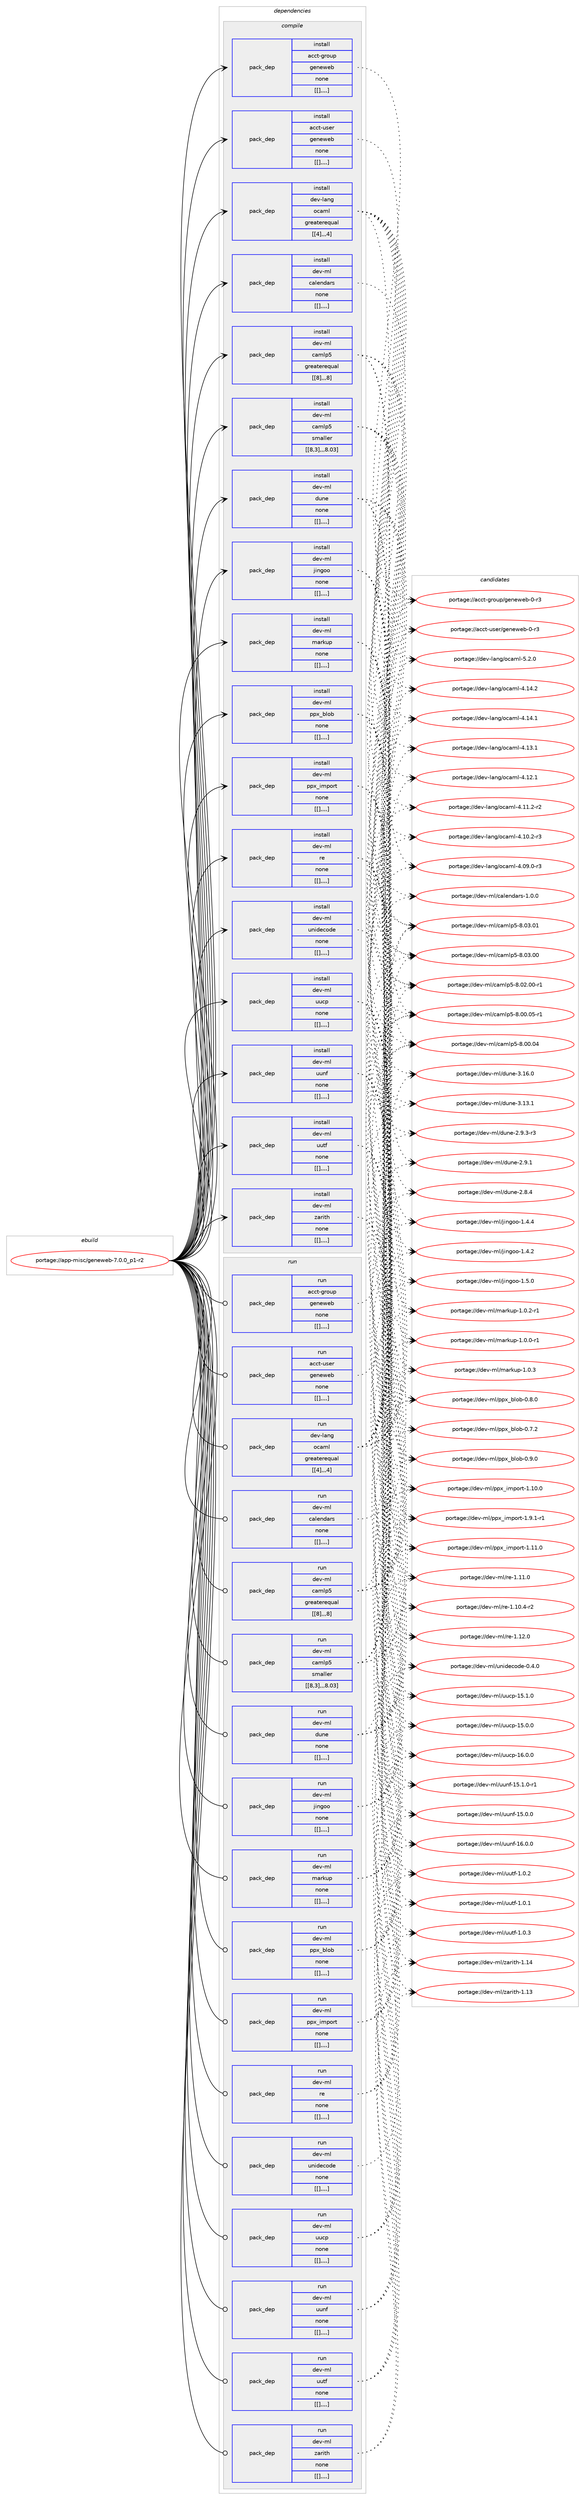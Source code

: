 digraph prolog {

# *************
# Graph options
# *************

newrank=true;
concentrate=true;
compound=true;
graph [rankdir=LR,fontname=Helvetica,fontsize=10,ranksep=1.5];#, ranksep=2.5, nodesep=0.2];
edge  [arrowhead=vee];
node  [fontname=Helvetica,fontsize=10];

# **********
# The ebuild
# **********

subgraph cluster_leftcol {
color=gray;
label=<<i>ebuild</i>>;
id [label="portage://app-misc/geneweb-7.0.0_p1-r2", color=red, width=4, href="../app-misc/geneweb-7.0.0_p1-r2.svg"];
}

# ****************
# The dependencies
# ****************

subgraph cluster_midcol {
color=gray;
label=<<i>dependencies</i>>;
subgraph cluster_compile {
fillcolor="#eeeeee";
style=filled;
label=<<i>compile</i>>;
subgraph pack30509 {
dependency44057 [label=<<TABLE BORDER="0" CELLBORDER="1" CELLSPACING="0" CELLPADDING="4" WIDTH="220"><TR><TD ROWSPAN="6" CELLPADDING="30">pack_dep</TD></TR><TR><TD WIDTH="110">install</TD></TR><TR><TD>acct-group</TD></TR><TR><TD>geneweb</TD></TR><TR><TD>none</TD></TR><TR><TD>[[],,,,]</TD></TR></TABLE>>, shape=none, color=blue];
}
id:e -> dependency44057:w [weight=20,style="solid",arrowhead="vee"];
subgraph pack30527 {
dependency44062 [label=<<TABLE BORDER="0" CELLBORDER="1" CELLSPACING="0" CELLPADDING="4" WIDTH="220"><TR><TD ROWSPAN="6" CELLPADDING="30">pack_dep</TD></TR><TR><TD WIDTH="110">install</TD></TR><TR><TD>acct-user</TD></TR><TR><TD>geneweb</TD></TR><TR><TD>none</TD></TR><TR><TD>[[],,,,]</TD></TR></TABLE>>, shape=none, color=blue];
}
id:e -> dependency44062:w [weight=20,style="solid",arrowhead="vee"];
subgraph pack30544 {
dependency44104 [label=<<TABLE BORDER="0" CELLBORDER="1" CELLSPACING="0" CELLPADDING="4" WIDTH="220"><TR><TD ROWSPAN="6" CELLPADDING="30">pack_dep</TD></TR><TR><TD WIDTH="110">install</TD></TR><TR><TD>dev-lang</TD></TR><TR><TD>ocaml</TD></TR><TR><TD>greaterequal</TD></TR><TR><TD>[[4],,,4]</TD></TR></TABLE>>, shape=none, color=blue];
}
id:e -> dependency44104:w [weight=20,style="solid",arrowhead="vee"];
subgraph pack30561 {
dependency44109 [label=<<TABLE BORDER="0" CELLBORDER="1" CELLSPACING="0" CELLPADDING="4" WIDTH="220"><TR><TD ROWSPAN="6" CELLPADDING="30">pack_dep</TD></TR><TR><TD WIDTH="110">install</TD></TR><TR><TD>dev-ml</TD></TR><TR><TD>calendars</TD></TR><TR><TD>none</TD></TR><TR><TD>[[],,,,]</TD></TR></TABLE>>, shape=none, color=blue];
}
id:e -> dependency44109:w [weight=20,style="solid",arrowhead="vee"];
subgraph pack30565 {
dependency44133 [label=<<TABLE BORDER="0" CELLBORDER="1" CELLSPACING="0" CELLPADDING="4" WIDTH="220"><TR><TD ROWSPAN="6" CELLPADDING="30">pack_dep</TD></TR><TR><TD WIDTH="110">install</TD></TR><TR><TD>dev-ml</TD></TR><TR><TD>camlp5</TD></TR><TR><TD>greaterequal</TD></TR><TR><TD>[[8],,,8]</TD></TR></TABLE>>, shape=none, color=blue];
}
id:e -> dependency44133:w [weight=20,style="solid",arrowhead="vee"];
subgraph pack30589 {
dependency44183 [label=<<TABLE BORDER="0" CELLBORDER="1" CELLSPACING="0" CELLPADDING="4" WIDTH="220"><TR><TD ROWSPAN="6" CELLPADDING="30">pack_dep</TD></TR><TR><TD WIDTH="110">install</TD></TR><TR><TD>dev-ml</TD></TR><TR><TD>camlp5</TD></TR><TR><TD>smaller</TD></TR><TR><TD>[[8,3],,,8.03]</TD></TR></TABLE>>, shape=none, color=blue];
}
id:e -> dependency44183:w [weight=20,style="solid",arrowhead="vee"];
subgraph pack30619 {
dependency44195 [label=<<TABLE BORDER="0" CELLBORDER="1" CELLSPACING="0" CELLPADDING="4" WIDTH="220"><TR><TD ROWSPAN="6" CELLPADDING="30">pack_dep</TD></TR><TR><TD WIDTH="110">install</TD></TR><TR><TD>dev-ml</TD></TR><TR><TD>dune</TD></TR><TR><TD>none</TD></TR><TR><TD>[[],,,,]</TD></TR></TABLE>>, shape=none, color=blue];
}
id:e -> dependency44195:w [weight=20,style="solid",arrowhead="vee"];
subgraph pack30631 {
dependency44238 [label=<<TABLE BORDER="0" CELLBORDER="1" CELLSPACING="0" CELLPADDING="4" WIDTH="220"><TR><TD ROWSPAN="6" CELLPADDING="30">pack_dep</TD></TR><TR><TD WIDTH="110">install</TD></TR><TR><TD>dev-ml</TD></TR><TR><TD>jingoo</TD></TR><TR><TD>none</TD></TR><TR><TD>[[],,,,]</TD></TR></TABLE>>, shape=none, color=blue];
}
id:e -> dependency44238:w [weight=20,style="solid",arrowhead="vee"];
subgraph pack30656 {
dependency44273 [label=<<TABLE BORDER="0" CELLBORDER="1" CELLSPACING="0" CELLPADDING="4" WIDTH="220"><TR><TD ROWSPAN="6" CELLPADDING="30">pack_dep</TD></TR><TR><TD WIDTH="110">install</TD></TR><TR><TD>dev-ml</TD></TR><TR><TD>markup</TD></TR><TR><TD>none</TD></TR><TR><TD>[[],,,,]</TD></TR></TABLE>>, shape=none, color=blue];
}
id:e -> dependency44273:w [weight=20,style="solid",arrowhead="vee"];
subgraph pack30681 {
dependency44282 [label=<<TABLE BORDER="0" CELLBORDER="1" CELLSPACING="0" CELLPADDING="4" WIDTH="220"><TR><TD ROWSPAN="6" CELLPADDING="30">pack_dep</TD></TR><TR><TD WIDTH="110">install</TD></TR><TR><TD>dev-ml</TD></TR><TR><TD>ppx_blob</TD></TR><TR><TD>none</TD></TR><TR><TD>[[],,,,]</TD></TR></TABLE>>, shape=none, color=blue];
}
id:e -> dependency44282:w [weight=20,style="solid",arrowhead="vee"];
subgraph pack30688 {
dependency44285 [label=<<TABLE BORDER="0" CELLBORDER="1" CELLSPACING="0" CELLPADDING="4" WIDTH="220"><TR><TD ROWSPAN="6" CELLPADDING="30">pack_dep</TD></TR><TR><TD WIDTH="110">install</TD></TR><TR><TD>dev-ml</TD></TR><TR><TD>ppx_import</TD></TR><TR><TD>none</TD></TR><TR><TD>[[],,,,]</TD></TR></TABLE>>, shape=none, color=blue];
}
id:e -> dependency44285:w [weight=20,style="solid",arrowhead="vee"];
subgraph pack30691 {
dependency44287 [label=<<TABLE BORDER="0" CELLBORDER="1" CELLSPACING="0" CELLPADDING="4" WIDTH="220"><TR><TD ROWSPAN="6" CELLPADDING="30">pack_dep</TD></TR><TR><TD WIDTH="110">install</TD></TR><TR><TD>dev-ml</TD></TR><TR><TD>re</TD></TR><TR><TD>none</TD></TR><TR><TD>[[],,,,]</TD></TR></TABLE>>, shape=none, color=blue];
}
id:e -> dependency44287:w [weight=20,style="solid",arrowhead="vee"];
subgraph pack30759 {
dependency44408 [label=<<TABLE BORDER="0" CELLBORDER="1" CELLSPACING="0" CELLPADDING="4" WIDTH="220"><TR><TD ROWSPAN="6" CELLPADDING="30">pack_dep</TD></TR><TR><TD WIDTH="110">install</TD></TR><TR><TD>dev-ml</TD></TR><TR><TD>unidecode</TD></TR><TR><TD>none</TD></TR><TR><TD>[[],,,,]</TD></TR></TABLE>>, shape=none, color=blue];
}
id:e -> dependency44408:w [weight=20,style="solid",arrowhead="vee"];
subgraph pack30773 {
dependency44422 [label=<<TABLE BORDER="0" CELLBORDER="1" CELLSPACING="0" CELLPADDING="4" WIDTH="220"><TR><TD ROWSPAN="6" CELLPADDING="30">pack_dep</TD></TR><TR><TD WIDTH="110">install</TD></TR><TR><TD>dev-ml</TD></TR><TR><TD>uucp</TD></TR><TR><TD>none</TD></TR><TR><TD>[[],,,,]</TD></TR></TABLE>>, shape=none, color=blue];
}
id:e -> dependency44422:w [weight=20,style="solid",arrowhead="vee"];
subgraph pack30776 {
dependency44425 [label=<<TABLE BORDER="0" CELLBORDER="1" CELLSPACING="0" CELLPADDING="4" WIDTH="220"><TR><TD ROWSPAN="6" CELLPADDING="30">pack_dep</TD></TR><TR><TD WIDTH="110">install</TD></TR><TR><TD>dev-ml</TD></TR><TR><TD>uunf</TD></TR><TR><TD>none</TD></TR><TR><TD>[[],,,,]</TD></TR></TABLE>>, shape=none, color=blue];
}
id:e -> dependency44425:w [weight=20,style="solid",arrowhead="vee"];
subgraph pack30778 {
dependency44443 [label=<<TABLE BORDER="0" CELLBORDER="1" CELLSPACING="0" CELLPADDING="4" WIDTH="220"><TR><TD ROWSPAN="6" CELLPADDING="30">pack_dep</TD></TR><TR><TD WIDTH="110">install</TD></TR><TR><TD>dev-ml</TD></TR><TR><TD>uutf</TD></TR><TR><TD>none</TD></TR><TR><TD>[[],,,,]</TD></TR></TABLE>>, shape=none, color=blue];
}
id:e -> dependency44443:w [weight=20,style="solid",arrowhead="vee"];
subgraph pack30802 {
dependency44460 [label=<<TABLE BORDER="0" CELLBORDER="1" CELLSPACING="0" CELLPADDING="4" WIDTH="220"><TR><TD ROWSPAN="6" CELLPADDING="30">pack_dep</TD></TR><TR><TD WIDTH="110">install</TD></TR><TR><TD>dev-ml</TD></TR><TR><TD>zarith</TD></TR><TR><TD>none</TD></TR><TR><TD>[[],,,,]</TD></TR></TABLE>>, shape=none, color=blue];
}
id:e -> dependency44460:w [weight=20,style="solid",arrowhead="vee"];
}
subgraph cluster_compileandrun {
fillcolor="#eeeeee";
style=filled;
label=<<i>compile and run</i>>;
}
subgraph cluster_run {
fillcolor="#eeeeee";
style=filled;
label=<<i>run</i>>;
subgraph pack30821 {
dependency44484 [label=<<TABLE BORDER="0" CELLBORDER="1" CELLSPACING="0" CELLPADDING="4" WIDTH="220"><TR><TD ROWSPAN="6" CELLPADDING="30">pack_dep</TD></TR><TR><TD WIDTH="110">run</TD></TR><TR><TD>acct-group</TD></TR><TR><TD>geneweb</TD></TR><TR><TD>none</TD></TR><TR><TD>[[],,,,]</TD></TR></TABLE>>, shape=none, color=blue];
}
id:e -> dependency44484:w [weight=20,style="solid",arrowhead="odot"];
subgraph pack30823 {
dependency44503 [label=<<TABLE BORDER="0" CELLBORDER="1" CELLSPACING="0" CELLPADDING="4" WIDTH="220"><TR><TD ROWSPAN="6" CELLPADDING="30">pack_dep</TD></TR><TR><TD WIDTH="110">run</TD></TR><TR><TD>acct-user</TD></TR><TR><TD>geneweb</TD></TR><TR><TD>none</TD></TR><TR><TD>[[],,,,]</TD></TR></TABLE>>, shape=none, color=blue];
}
id:e -> dependency44503:w [weight=20,style="solid",arrowhead="odot"];
subgraph pack30891 {
dependency44588 [label=<<TABLE BORDER="0" CELLBORDER="1" CELLSPACING="0" CELLPADDING="4" WIDTH="220"><TR><TD ROWSPAN="6" CELLPADDING="30">pack_dep</TD></TR><TR><TD WIDTH="110">run</TD></TR><TR><TD>dev-lang</TD></TR><TR><TD>ocaml</TD></TR><TR><TD>greaterequal</TD></TR><TR><TD>[[4],,,4]</TD></TR></TABLE>>, shape=none, color=blue];
}
id:e -> dependency44588:w [weight=20,style="solid",arrowhead="odot"];
subgraph pack30895 {
dependency44611 [label=<<TABLE BORDER="0" CELLBORDER="1" CELLSPACING="0" CELLPADDING="4" WIDTH="220"><TR><TD ROWSPAN="6" CELLPADDING="30">pack_dep</TD></TR><TR><TD WIDTH="110">run</TD></TR><TR><TD>dev-ml</TD></TR><TR><TD>calendars</TD></TR><TR><TD>none</TD></TR><TR><TD>[[],,,,]</TD></TR></TABLE>>, shape=none, color=blue];
}
id:e -> dependency44611:w [weight=20,style="solid",arrowhead="odot"];
subgraph pack30928 {
dependency44658 [label=<<TABLE BORDER="0" CELLBORDER="1" CELLSPACING="0" CELLPADDING="4" WIDTH="220"><TR><TD ROWSPAN="6" CELLPADDING="30">pack_dep</TD></TR><TR><TD WIDTH="110">run</TD></TR><TR><TD>dev-ml</TD></TR><TR><TD>camlp5</TD></TR><TR><TD>greaterequal</TD></TR><TR><TD>[[8],,,8]</TD></TR></TABLE>>, shape=none, color=blue];
}
id:e -> dependency44658:w [weight=20,style="solid",arrowhead="odot"];
subgraph pack30952 {
dependency44680 [label=<<TABLE BORDER="0" CELLBORDER="1" CELLSPACING="0" CELLPADDING="4" WIDTH="220"><TR><TD ROWSPAN="6" CELLPADDING="30">pack_dep</TD></TR><TR><TD WIDTH="110">run</TD></TR><TR><TD>dev-ml</TD></TR><TR><TD>camlp5</TD></TR><TR><TD>smaller</TD></TR><TR><TD>[[8,3],,,8.03]</TD></TR></TABLE>>, shape=none, color=blue];
}
id:e -> dependency44680:w [weight=20,style="solid",arrowhead="odot"];
subgraph pack30985 {
dependency44724 [label=<<TABLE BORDER="0" CELLBORDER="1" CELLSPACING="0" CELLPADDING="4" WIDTH="220"><TR><TD ROWSPAN="6" CELLPADDING="30">pack_dep</TD></TR><TR><TD WIDTH="110">run</TD></TR><TR><TD>dev-ml</TD></TR><TR><TD>dune</TD></TR><TR><TD>none</TD></TR><TR><TD>[[],,,,]</TD></TR></TABLE>>, shape=none, color=blue];
}
id:e -> dependency44724:w [weight=20,style="solid",arrowhead="odot"];
subgraph pack30990 {
dependency44747 [label=<<TABLE BORDER="0" CELLBORDER="1" CELLSPACING="0" CELLPADDING="4" WIDTH="220"><TR><TD ROWSPAN="6" CELLPADDING="30">pack_dep</TD></TR><TR><TD WIDTH="110">run</TD></TR><TR><TD>dev-ml</TD></TR><TR><TD>jingoo</TD></TR><TR><TD>none</TD></TR><TR><TD>[[],,,,]</TD></TR></TABLE>>, shape=none, color=blue];
}
id:e -> dependency44747:w [weight=20,style="solid",arrowhead="odot"];
subgraph pack31011 {
dependency44783 [label=<<TABLE BORDER="0" CELLBORDER="1" CELLSPACING="0" CELLPADDING="4" WIDTH="220"><TR><TD ROWSPAN="6" CELLPADDING="30">pack_dep</TD></TR><TR><TD WIDTH="110">run</TD></TR><TR><TD>dev-ml</TD></TR><TR><TD>markup</TD></TR><TR><TD>none</TD></TR><TR><TD>[[],,,,]</TD></TR></TABLE>>, shape=none, color=blue];
}
id:e -> dependency44783:w [weight=20,style="solid",arrowhead="odot"];
subgraph pack31021 {
dependency44879 [label=<<TABLE BORDER="0" CELLBORDER="1" CELLSPACING="0" CELLPADDING="4" WIDTH="220"><TR><TD ROWSPAN="6" CELLPADDING="30">pack_dep</TD></TR><TR><TD WIDTH="110">run</TD></TR><TR><TD>dev-ml</TD></TR><TR><TD>ppx_blob</TD></TR><TR><TD>none</TD></TR><TR><TD>[[],,,,]</TD></TR></TABLE>>, shape=none, color=blue];
}
id:e -> dependency44879:w [weight=20,style="solid",arrowhead="odot"];
subgraph pack31121 {
dependency44949 [label=<<TABLE BORDER="0" CELLBORDER="1" CELLSPACING="0" CELLPADDING="4" WIDTH="220"><TR><TD ROWSPAN="6" CELLPADDING="30">pack_dep</TD></TR><TR><TD WIDTH="110">run</TD></TR><TR><TD>dev-ml</TD></TR><TR><TD>ppx_import</TD></TR><TR><TD>none</TD></TR><TR><TD>[[],,,,]</TD></TR></TABLE>>, shape=none, color=blue];
}
id:e -> dependency44949:w [weight=20,style="solid",arrowhead="odot"];
subgraph pack31132 {
dependency44954 [label=<<TABLE BORDER="0" CELLBORDER="1" CELLSPACING="0" CELLPADDING="4" WIDTH="220"><TR><TD ROWSPAN="6" CELLPADDING="30">pack_dep</TD></TR><TR><TD WIDTH="110">run</TD></TR><TR><TD>dev-ml</TD></TR><TR><TD>re</TD></TR><TR><TD>none</TD></TR><TR><TD>[[],,,,]</TD></TR></TABLE>>, shape=none, color=blue];
}
id:e -> dependency44954:w [weight=20,style="solid",arrowhead="odot"];
subgraph pack31135 {
dependency45028 [label=<<TABLE BORDER="0" CELLBORDER="1" CELLSPACING="0" CELLPADDING="4" WIDTH="220"><TR><TD ROWSPAN="6" CELLPADDING="30">pack_dep</TD></TR><TR><TD WIDTH="110">run</TD></TR><TR><TD>dev-ml</TD></TR><TR><TD>unidecode</TD></TR><TR><TD>none</TD></TR><TR><TD>[[],,,,]</TD></TR></TABLE>>, shape=none, color=blue];
}
id:e -> dependency45028:w [weight=20,style="solid",arrowhead="odot"];
subgraph pack31191 {
dependency45031 [label=<<TABLE BORDER="0" CELLBORDER="1" CELLSPACING="0" CELLPADDING="4" WIDTH="220"><TR><TD ROWSPAN="6" CELLPADDING="30">pack_dep</TD></TR><TR><TD WIDTH="110">run</TD></TR><TR><TD>dev-ml</TD></TR><TR><TD>uucp</TD></TR><TR><TD>none</TD></TR><TR><TD>[[],,,,]</TD></TR></TABLE>>, shape=none, color=blue];
}
id:e -> dependency45031:w [weight=20,style="solid",arrowhead="odot"];
subgraph pack31206 {
dependency45089 [label=<<TABLE BORDER="0" CELLBORDER="1" CELLSPACING="0" CELLPADDING="4" WIDTH="220"><TR><TD ROWSPAN="6" CELLPADDING="30">pack_dep</TD></TR><TR><TD WIDTH="110">run</TD></TR><TR><TD>dev-ml</TD></TR><TR><TD>uunf</TD></TR><TR><TD>none</TD></TR><TR><TD>[[],,,,]</TD></TR></TABLE>>, shape=none, color=blue];
}
id:e -> dependency45089:w [weight=20,style="solid",arrowhead="odot"];
subgraph pack31235 {
dependency45110 [label=<<TABLE BORDER="0" CELLBORDER="1" CELLSPACING="0" CELLPADDING="4" WIDTH="220"><TR><TD ROWSPAN="6" CELLPADDING="30">pack_dep</TD></TR><TR><TD WIDTH="110">run</TD></TR><TR><TD>dev-ml</TD></TR><TR><TD>uutf</TD></TR><TR><TD>none</TD></TR><TR><TD>[[],,,,]</TD></TR></TABLE>>, shape=none, color=blue];
}
id:e -> dependency45110:w [weight=20,style="solid",arrowhead="odot"];
subgraph pack31326 {
dependency45252 [label=<<TABLE BORDER="0" CELLBORDER="1" CELLSPACING="0" CELLPADDING="4" WIDTH="220"><TR><TD ROWSPAN="6" CELLPADDING="30">pack_dep</TD></TR><TR><TD WIDTH="110">run</TD></TR><TR><TD>dev-ml</TD></TR><TR><TD>zarith</TD></TR><TR><TD>none</TD></TR><TR><TD>[[],,,,]</TD></TR></TABLE>>, shape=none, color=blue];
}
id:e -> dependency45252:w [weight=20,style="solid",arrowhead="odot"];
}
}

# **************
# The candidates
# **************

subgraph cluster_choices {
rank=same;
color=gray;
label=<<i>candidates</i>>;

subgraph choice29799 {
color=black;
nodesep=1;
choice97999911645103114111117112471031011101011191019845484511451 [label="portage://acct-group/geneweb-0-r3", color=red, width=4,href="../acct-group/geneweb-0-r3.svg"];
dependency44057:e -> choice97999911645103114111117112471031011101011191019845484511451:w [style=dotted,weight="100"];
}
subgraph choice29802 {
color=black;
nodesep=1;
choice97999911645117115101114471031011101011191019845484511451 [label="portage://acct-user/geneweb-0-r3", color=red, width=4,href="../acct-user/geneweb-0-r3.svg"];
dependency44062:e -> choice97999911645117115101114471031011101011191019845484511451:w [style=dotted,weight="100"];
}
subgraph choice29818 {
color=black;
nodesep=1;
choice1001011184510897110103471119997109108455346504648 [label="portage://dev-lang/ocaml-5.2.0", color=red, width=4,href="../dev-lang/ocaml-5.2.0.svg"];
choice100101118451089711010347111999710910845524649524650 [label="portage://dev-lang/ocaml-4.14.2", color=red, width=4,href="../dev-lang/ocaml-4.14.2.svg"];
choice100101118451089711010347111999710910845524649524649 [label="portage://dev-lang/ocaml-4.14.1", color=red, width=4,href="../dev-lang/ocaml-4.14.1.svg"];
choice100101118451089711010347111999710910845524649514649 [label="portage://dev-lang/ocaml-4.13.1", color=red, width=4,href="../dev-lang/ocaml-4.13.1.svg"];
choice100101118451089711010347111999710910845524649504649 [label="portage://dev-lang/ocaml-4.12.1", color=red, width=4,href="../dev-lang/ocaml-4.12.1.svg"];
choice1001011184510897110103471119997109108455246494946504511450 [label="portage://dev-lang/ocaml-4.11.2-r2", color=red, width=4,href="../dev-lang/ocaml-4.11.2-r2.svg"];
choice1001011184510897110103471119997109108455246494846504511451 [label="portage://dev-lang/ocaml-4.10.2-r3", color=red, width=4,href="../dev-lang/ocaml-4.10.2-r3.svg"];
choice1001011184510897110103471119997109108455246485746484511451 [label="portage://dev-lang/ocaml-4.09.0-r3", color=red, width=4,href="../dev-lang/ocaml-4.09.0-r3.svg"];
dependency44104:e -> choice1001011184510897110103471119997109108455346504648:w [style=dotted,weight="100"];
dependency44104:e -> choice100101118451089711010347111999710910845524649524650:w [style=dotted,weight="100"];
dependency44104:e -> choice100101118451089711010347111999710910845524649524649:w [style=dotted,weight="100"];
dependency44104:e -> choice100101118451089711010347111999710910845524649514649:w [style=dotted,weight="100"];
dependency44104:e -> choice100101118451089711010347111999710910845524649504649:w [style=dotted,weight="100"];
dependency44104:e -> choice1001011184510897110103471119997109108455246494946504511450:w [style=dotted,weight="100"];
dependency44104:e -> choice1001011184510897110103471119997109108455246494846504511451:w [style=dotted,weight="100"];
dependency44104:e -> choice1001011184510897110103471119997109108455246485746484511451:w [style=dotted,weight="100"];
}
subgraph choice29838 {
color=black;
nodesep=1;
choice1001011184510910847999710810111010097114115454946484648 [label="portage://dev-ml/calendars-1.0.0", color=red, width=4,href="../dev-ml/calendars-1.0.0.svg"];
dependency44109:e -> choice1001011184510910847999710810111010097114115454946484648:w [style=dotted,weight="100"];
}
subgraph choice29853 {
color=black;
nodesep=1;
choice10010111845109108479997109108112534556464851464849 [label="portage://dev-ml/camlp5-8.03.01", color=red, width=4,href="../dev-ml/camlp5-8.03.01.svg"];
choice10010111845109108479997109108112534556464851464848 [label="portage://dev-ml/camlp5-8.03.00", color=red, width=4,href="../dev-ml/camlp5-8.03.00.svg"];
choice100101118451091084799971091081125345564648504648484511449 [label="portage://dev-ml/camlp5-8.02.00-r1", color=red, width=4,href="../dev-ml/camlp5-8.02.00-r1.svg"];
choice100101118451091084799971091081125345564648484648534511449 [label="portage://dev-ml/camlp5-8.00.05-r1", color=red, width=4,href="../dev-ml/camlp5-8.00.05-r1.svg"];
choice10010111845109108479997109108112534556464848464852 [label="portage://dev-ml/camlp5-8.00.04", color=red, width=4,href="../dev-ml/camlp5-8.00.04.svg"];
dependency44133:e -> choice10010111845109108479997109108112534556464851464849:w [style=dotted,weight="100"];
dependency44133:e -> choice10010111845109108479997109108112534556464851464848:w [style=dotted,weight="100"];
dependency44133:e -> choice100101118451091084799971091081125345564648504648484511449:w [style=dotted,weight="100"];
dependency44133:e -> choice100101118451091084799971091081125345564648484648534511449:w [style=dotted,weight="100"];
dependency44133:e -> choice10010111845109108479997109108112534556464848464852:w [style=dotted,weight="100"];
}
subgraph choice29865 {
color=black;
nodesep=1;
choice10010111845109108479997109108112534556464851464849 [label="portage://dev-ml/camlp5-8.03.01", color=red, width=4,href="../dev-ml/camlp5-8.03.01.svg"];
choice10010111845109108479997109108112534556464851464848 [label="portage://dev-ml/camlp5-8.03.00", color=red, width=4,href="../dev-ml/camlp5-8.03.00.svg"];
choice100101118451091084799971091081125345564648504648484511449 [label="portage://dev-ml/camlp5-8.02.00-r1", color=red, width=4,href="../dev-ml/camlp5-8.02.00-r1.svg"];
choice100101118451091084799971091081125345564648484648534511449 [label="portage://dev-ml/camlp5-8.00.05-r1", color=red, width=4,href="../dev-ml/camlp5-8.00.05-r1.svg"];
choice10010111845109108479997109108112534556464848464852 [label="portage://dev-ml/camlp5-8.00.04", color=red, width=4,href="../dev-ml/camlp5-8.00.04.svg"];
dependency44183:e -> choice10010111845109108479997109108112534556464851464849:w [style=dotted,weight="100"];
dependency44183:e -> choice10010111845109108479997109108112534556464851464848:w [style=dotted,weight="100"];
dependency44183:e -> choice100101118451091084799971091081125345564648504648484511449:w [style=dotted,weight="100"];
dependency44183:e -> choice100101118451091084799971091081125345564648484648534511449:w [style=dotted,weight="100"];
dependency44183:e -> choice10010111845109108479997109108112534556464848464852:w [style=dotted,weight="100"];
}
subgraph choice29869 {
color=black;
nodesep=1;
choice100101118451091084710011711010145514649544648 [label="portage://dev-ml/dune-3.16.0", color=red, width=4,href="../dev-ml/dune-3.16.0.svg"];
choice100101118451091084710011711010145514649514649 [label="portage://dev-ml/dune-3.13.1", color=red, width=4,href="../dev-ml/dune-3.13.1.svg"];
choice10010111845109108471001171101014550465746514511451 [label="portage://dev-ml/dune-2.9.3-r3", color=red, width=4,href="../dev-ml/dune-2.9.3-r3.svg"];
choice1001011184510910847100117110101455046574649 [label="portage://dev-ml/dune-2.9.1", color=red, width=4,href="../dev-ml/dune-2.9.1.svg"];
choice1001011184510910847100117110101455046564652 [label="portage://dev-ml/dune-2.8.4", color=red, width=4,href="../dev-ml/dune-2.8.4.svg"];
dependency44195:e -> choice100101118451091084710011711010145514649544648:w [style=dotted,weight="100"];
dependency44195:e -> choice100101118451091084710011711010145514649514649:w [style=dotted,weight="100"];
dependency44195:e -> choice10010111845109108471001171101014550465746514511451:w [style=dotted,weight="100"];
dependency44195:e -> choice1001011184510910847100117110101455046574649:w [style=dotted,weight="100"];
dependency44195:e -> choice1001011184510910847100117110101455046564652:w [style=dotted,weight="100"];
}
subgraph choice29911 {
color=black;
nodesep=1;
choice1001011184510910847106105110103111111454946534648 [label="portage://dev-ml/jingoo-1.5.0", color=red, width=4,href="../dev-ml/jingoo-1.5.0.svg"];
choice1001011184510910847106105110103111111454946524652 [label="portage://dev-ml/jingoo-1.4.4", color=red, width=4,href="../dev-ml/jingoo-1.4.4.svg"];
choice1001011184510910847106105110103111111454946524650 [label="portage://dev-ml/jingoo-1.4.2", color=red, width=4,href="../dev-ml/jingoo-1.4.2.svg"];
dependency44238:e -> choice1001011184510910847106105110103111111454946534648:w [style=dotted,weight="100"];
dependency44238:e -> choice1001011184510910847106105110103111111454946524652:w [style=dotted,weight="100"];
dependency44238:e -> choice1001011184510910847106105110103111111454946524650:w [style=dotted,weight="100"];
}
subgraph choice29915 {
color=black;
nodesep=1;
choice100101118451091084710997114107117112454946484651 [label="portage://dev-ml/markup-1.0.3", color=red, width=4,href="../dev-ml/markup-1.0.3.svg"];
choice1001011184510910847109971141071171124549464846504511449 [label="portage://dev-ml/markup-1.0.2-r1", color=red, width=4,href="../dev-ml/markup-1.0.2-r1.svg"];
choice1001011184510910847109971141071171124549464846484511449 [label="portage://dev-ml/markup-1.0.0-r1", color=red, width=4,href="../dev-ml/markup-1.0.0-r1.svg"];
dependency44273:e -> choice100101118451091084710997114107117112454946484651:w [style=dotted,weight="100"];
dependency44273:e -> choice1001011184510910847109971141071171124549464846504511449:w [style=dotted,weight="100"];
dependency44273:e -> choice1001011184510910847109971141071171124549464846484511449:w [style=dotted,weight="100"];
}
subgraph choice29945 {
color=black;
nodesep=1;
choice1001011184510910847112112120959810811198454846574648 [label="portage://dev-ml/ppx_blob-0.9.0", color=red, width=4,href="../dev-ml/ppx_blob-0.9.0.svg"];
choice1001011184510910847112112120959810811198454846564648 [label="portage://dev-ml/ppx_blob-0.8.0", color=red, width=4,href="../dev-ml/ppx_blob-0.8.0.svg"];
choice1001011184510910847112112120959810811198454846554650 [label="portage://dev-ml/ppx_blob-0.7.2", color=red, width=4,href="../dev-ml/ppx_blob-0.7.2.svg"];
dependency44282:e -> choice1001011184510910847112112120959810811198454846574648:w [style=dotted,weight="100"];
dependency44282:e -> choice1001011184510910847112112120959810811198454846564648:w [style=dotted,weight="100"];
dependency44282:e -> choice1001011184510910847112112120959810811198454846554650:w [style=dotted,weight="100"];
}
subgraph choice29977 {
color=black;
nodesep=1;
choice10010111845109108471121121209510510911211111411645494649494648 [label="portage://dev-ml/ppx_import-1.11.0", color=red, width=4,href="../dev-ml/ppx_import-1.11.0.svg"];
choice10010111845109108471121121209510510911211111411645494649484648 [label="portage://dev-ml/ppx_import-1.10.0", color=red, width=4,href="../dev-ml/ppx_import-1.10.0.svg"];
choice1001011184510910847112112120951051091121111141164549465746494511449 [label="portage://dev-ml/ppx_import-1.9.1-r1", color=red, width=4,href="../dev-ml/ppx_import-1.9.1-r1.svg"];
dependency44285:e -> choice10010111845109108471121121209510510911211111411645494649494648:w [style=dotted,weight="100"];
dependency44285:e -> choice10010111845109108471121121209510510911211111411645494649484648:w [style=dotted,weight="100"];
dependency44285:e -> choice1001011184510910847112112120951051091121111141164549465746494511449:w [style=dotted,weight="100"];
}
subgraph choice29985 {
color=black;
nodesep=1;
choice100101118451091084711410145494649504648 [label="portage://dev-ml/re-1.12.0", color=red, width=4,href="../dev-ml/re-1.12.0.svg"];
choice100101118451091084711410145494649494648 [label="portage://dev-ml/re-1.11.0", color=red, width=4,href="../dev-ml/re-1.11.0.svg"];
choice1001011184510910847114101454946494846524511450 [label="portage://dev-ml/re-1.10.4-r2", color=red, width=4,href="../dev-ml/re-1.10.4-r2.svg"];
dependency44287:e -> choice100101118451091084711410145494649504648:w [style=dotted,weight="100"];
dependency44287:e -> choice100101118451091084711410145494649494648:w [style=dotted,weight="100"];
dependency44287:e -> choice1001011184510910847114101454946494846524511450:w [style=dotted,weight="100"];
}
subgraph choice30017 {
color=black;
nodesep=1;
choice100101118451091084711711010510010199111100101454846524648 [label="portage://dev-ml/unidecode-0.4.0", color=red, width=4,href="../dev-ml/unidecode-0.4.0.svg"];
dependency44408:e -> choice100101118451091084711711010510010199111100101454846524648:w [style=dotted,weight="100"];
}
subgraph choice30019 {
color=black;
nodesep=1;
choice10010111845109108471171179911245495446484648 [label="portage://dev-ml/uucp-16.0.0", color=red, width=4,href="../dev-ml/uucp-16.0.0.svg"];
choice10010111845109108471171179911245495346494648 [label="portage://dev-ml/uucp-15.1.0", color=red, width=4,href="../dev-ml/uucp-15.1.0.svg"];
choice10010111845109108471171179911245495346484648 [label="portage://dev-ml/uucp-15.0.0", color=red, width=4,href="../dev-ml/uucp-15.0.0.svg"];
dependency44422:e -> choice10010111845109108471171179911245495446484648:w [style=dotted,weight="100"];
dependency44422:e -> choice10010111845109108471171179911245495346494648:w [style=dotted,weight="100"];
dependency44422:e -> choice10010111845109108471171179911245495346484648:w [style=dotted,weight="100"];
}
subgraph choice30023 {
color=black;
nodesep=1;
choice100101118451091084711711711010245495446484648 [label="portage://dev-ml/uunf-16.0.0", color=red, width=4,href="../dev-ml/uunf-16.0.0.svg"];
choice1001011184510910847117117110102454953464946484511449 [label="portage://dev-ml/uunf-15.1.0-r1", color=red, width=4,href="../dev-ml/uunf-15.1.0-r1.svg"];
choice100101118451091084711711711010245495346484648 [label="portage://dev-ml/uunf-15.0.0", color=red, width=4,href="../dev-ml/uunf-15.0.0.svg"];
dependency44425:e -> choice100101118451091084711711711010245495446484648:w [style=dotted,weight="100"];
dependency44425:e -> choice1001011184510910847117117110102454953464946484511449:w [style=dotted,weight="100"];
dependency44425:e -> choice100101118451091084711711711010245495346484648:w [style=dotted,weight="100"];
}
subgraph choice30034 {
color=black;
nodesep=1;
choice1001011184510910847117117116102454946484651 [label="portage://dev-ml/uutf-1.0.3", color=red, width=4,href="../dev-ml/uutf-1.0.3.svg"];
choice1001011184510910847117117116102454946484650 [label="portage://dev-ml/uutf-1.0.2", color=red, width=4,href="../dev-ml/uutf-1.0.2.svg"];
choice1001011184510910847117117116102454946484649 [label="portage://dev-ml/uutf-1.0.1", color=red, width=4,href="../dev-ml/uutf-1.0.1.svg"];
dependency44443:e -> choice1001011184510910847117117116102454946484651:w [style=dotted,weight="100"];
dependency44443:e -> choice1001011184510910847117117116102454946484650:w [style=dotted,weight="100"];
dependency44443:e -> choice1001011184510910847117117116102454946484649:w [style=dotted,weight="100"];
}
subgraph choice30040 {
color=black;
nodesep=1;
choice1001011184510910847122971141051161044549464952 [label="portage://dev-ml/zarith-1.14", color=red, width=4,href="../dev-ml/zarith-1.14.svg"];
choice1001011184510910847122971141051161044549464951 [label="portage://dev-ml/zarith-1.13", color=red, width=4,href="../dev-ml/zarith-1.13.svg"];
dependency44460:e -> choice1001011184510910847122971141051161044549464952:w [style=dotted,weight="100"];
dependency44460:e -> choice1001011184510910847122971141051161044549464951:w [style=dotted,weight="100"];
}
subgraph choice30045 {
color=black;
nodesep=1;
choice97999911645103114111117112471031011101011191019845484511451 [label="portage://acct-group/geneweb-0-r3", color=red, width=4,href="../acct-group/geneweb-0-r3.svg"];
dependency44484:e -> choice97999911645103114111117112471031011101011191019845484511451:w [style=dotted,weight="100"];
}
subgraph choice30048 {
color=black;
nodesep=1;
choice97999911645117115101114471031011101011191019845484511451 [label="portage://acct-user/geneweb-0-r3", color=red, width=4,href="../acct-user/geneweb-0-r3.svg"];
dependency44503:e -> choice97999911645117115101114471031011101011191019845484511451:w [style=dotted,weight="100"];
}
subgraph choice30061 {
color=black;
nodesep=1;
choice1001011184510897110103471119997109108455346504648 [label="portage://dev-lang/ocaml-5.2.0", color=red, width=4,href="../dev-lang/ocaml-5.2.0.svg"];
choice100101118451089711010347111999710910845524649524650 [label="portage://dev-lang/ocaml-4.14.2", color=red, width=4,href="../dev-lang/ocaml-4.14.2.svg"];
choice100101118451089711010347111999710910845524649524649 [label="portage://dev-lang/ocaml-4.14.1", color=red, width=4,href="../dev-lang/ocaml-4.14.1.svg"];
choice100101118451089711010347111999710910845524649514649 [label="portage://dev-lang/ocaml-4.13.1", color=red, width=4,href="../dev-lang/ocaml-4.13.1.svg"];
choice100101118451089711010347111999710910845524649504649 [label="portage://dev-lang/ocaml-4.12.1", color=red, width=4,href="../dev-lang/ocaml-4.12.1.svg"];
choice1001011184510897110103471119997109108455246494946504511450 [label="portage://dev-lang/ocaml-4.11.2-r2", color=red, width=4,href="../dev-lang/ocaml-4.11.2-r2.svg"];
choice1001011184510897110103471119997109108455246494846504511451 [label="portage://dev-lang/ocaml-4.10.2-r3", color=red, width=4,href="../dev-lang/ocaml-4.10.2-r3.svg"];
choice1001011184510897110103471119997109108455246485746484511451 [label="portage://dev-lang/ocaml-4.09.0-r3", color=red, width=4,href="../dev-lang/ocaml-4.09.0-r3.svg"];
dependency44588:e -> choice1001011184510897110103471119997109108455346504648:w [style=dotted,weight="100"];
dependency44588:e -> choice100101118451089711010347111999710910845524649524650:w [style=dotted,weight="100"];
dependency44588:e -> choice100101118451089711010347111999710910845524649524649:w [style=dotted,weight="100"];
dependency44588:e -> choice100101118451089711010347111999710910845524649514649:w [style=dotted,weight="100"];
dependency44588:e -> choice100101118451089711010347111999710910845524649504649:w [style=dotted,weight="100"];
dependency44588:e -> choice1001011184510897110103471119997109108455246494946504511450:w [style=dotted,weight="100"];
dependency44588:e -> choice1001011184510897110103471119997109108455246494846504511451:w [style=dotted,weight="100"];
dependency44588:e -> choice1001011184510897110103471119997109108455246485746484511451:w [style=dotted,weight="100"];
}
subgraph choice30074 {
color=black;
nodesep=1;
choice1001011184510910847999710810111010097114115454946484648 [label="portage://dev-ml/calendars-1.0.0", color=red, width=4,href="../dev-ml/calendars-1.0.0.svg"];
dependency44611:e -> choice1001011184510910847999710810111010097114115454946484648:w [style=dotted,weight="100"];
}
subgraph choice30101 {
color=black;
nodesep=1;
choice10010111845109108479997109108112534556464851464849 [label="portage://dev-ml/camlp5-8.03.01", color=red, width=4,href="../dev-ml/camlp5-8.03.01.svg"];
choice10010111845109108479997109108112534556464851464848 [label="portage://dev-ml/camlp5-8.03.00", color=red, width=4,href="../dev-ml/camlp5-8.03.00.svg"];
choice100101118451091084799971091081125345564648504648484511449 [label="portage://dev-ml/camlp5-8.02.00-r1", color=red, width=4,href="../dev-ml/camlp5-8.02.00-r1.svg"];
choice100101118451091084799971091081125345564648484648534511449 [label="portage://dev-ml/camlp5-8.00.05-r1", color=red, width=4,href="../dev-ml/camlp5-8.00.05-r1.svg"];
choice10010111845109108479997109108112534556464848464852 [label="portage://dev-ml/camlp5-8.00.04", color=red, width=4,href="../dev-ml/camlp5-8.00.04.svg"];
dependency44658:e -> choice10010111845109108479997109108112534556464851464849:w [style=dotted,weight="100"];
dependency44658:e -> choice10010111845109108479997109108112534556464851464848:w [style=dotted,weight="100"];
dependency44658:e -> choice100101118451091084799971091081125345564648504648484511449:w [style=dotted,weight="100"];
dependency44658:e -> choice100101118451091084799971091081125345564648484648534511449:w [style=dotted,weight="100"];
dependency44658:e -> choice10010111845109108479997109108112534556464848464852:w [style=dotted,weight="100"];
}
subgraph choice30108 {
color=black;
nodesep=1;
choice10010111845109108479997109108112534556464851464849 [label="portage://dev-ml/camlp5-8.03.01", color=red, width=4,href="../dev-ml/camlp5-8.03.01.svg"];
choice10010111845109108479997109108112534556464851464848 [label="portage://dev-ml/camlp5-8.03.00", color=red, width=4,href="../dev-ml/camlp5-8.03.00.svg"];
choice100101118451091084799971091081125345564648504648484511449 [label="portage://dev-ml/camlp5-8.02.00-r1", color=red, width=4,href="../dev-ml/camlp5-8.02.00-r1.svg"];
choice100101118451091084799971091081125345564648484648534511449 [label="portage://dev-ml/camlp5-8.00.05-r1", color=red, width=4,href="../dev-ml/camlp5-8.00.05-r1.svg"];
choice10010111845109108479997109108112534556464848464852 [label="portage://dev-ml/camlp5-8.00.04", color=red, width=4,href="../dev-ml/camlp5-8.00.04.svg"];
dependency44680:e -> choice10010111845109108479997109108112534556464851464849:w [style=dotted,weight="100"];
dependency44680:e -> choice10010111845109108479997109108112534556464851464848:w [style=dotted,weight="100"];
dependency44680:e -> choice100101118451091084799971091081125345564648504648484511449:w [style=dotted,weight="100"];
dependency44680:e -> choice100101118451091084799971091081125345564648484648534511449:w [style=dotted,weight="100"];
dependency44680:e -> choice10010111845109108479997109108112534556464848464852:w [style=dotted,weight="100"];
}
subgraph choice30166 {
color=black;
nodesep=1;
choice100101118451091084710011711010145514649544648 [label="portage://dev-ml/dune-3.16.0", color=red, width=4,href="../dev-ml/dune-3.16.0.svg"];
choice100101118451091084710011711010145514649514649 [label="portage://dev-ml/dune-3.13.1", color=red, width=4,href="../dev-ml/dune-3.13.1.svg"];
choice10010111845109108471001171101014550465746514511451 [label="portage://dev-ml/dune-2.9.3-r3", color=red, width=4,href="../dev-ml/dune-2.9.3-r3.svg"];
choice1001011184510910847100117110101455046574649 [label="portage://dev-ml/dune-2.9.1", color=red, width=4,href="../dev-ml/dune-2.9.1.svg"];
choice1001011184510910847100117110101455046564652 [label="portage://dev-ml/dune-2.8.4", color=red, width=4,href="../dev-ml/dune-2.8.4.svg"];
dependency44724:e -> choice100101118451091084710011711010145514649544648:w [style=dotted,weight="100"];
dependency44724:e -> choice100101118451091084710011711010145514649514649:w [style=dotted,weight="100"];
dependency44724:e -> choice10010111845109108471001171101014550465746514511451:w [style=dotted,weight="100"];
dependency44724:e -> choice1001011184510910847100117110101455046574649:w [style=dotted,weight="100"];
dependency44724:e -> choice1001011184510910847100117110101455046564652:w [style=dotted,weight="100"];
}
subgraph choice30189 {
color=black;
nodesep=1;
choice1001011184510910847106105110103111111454946534648 [label="portage://dev-ml/jingoo-1.5.0", color=red, width=4,href="../dev-ml/jingoo-1.5.0.svg"];
choice1001011184510910847106105110103111111454946524652 [label="portage://dev-ml/jingoo-1.4.4", color=red, width=4,href="../dev-ml/jingoo-1.4.4.svg"];
choice1001011184510910847106105110103111111454946524650 [label="portage://dev-ml/jingoo-1.4.2", color=red, width=4,href="../dev-ml/jingoo-1.4.2.svg"];
dependency44747:e -> choice1001011184510910847106105110103111111454946534648:w [style=dotted,weight="100"];
dependency44747:e -> choice1001011184510910847106105110103111111454946524652:w [style=dotted,weight="100"];
dependency44747:e -> choice1001011184510910847106105110103111111454946524650:w [style=dotted,weight="100"];
}
subgraph choice30191 {
color=black;
nodesep=1;
choice100101118451091084710997114107117112454946484651 [label="portage://dev-ml/markup-1.0.3", color=red, width=4,href="../dev-ml/markup-1.0.3.svg"];
choice1001011184510910847109971141071171124549464846504511449 [label="portage://dev-ml/markup-1.0.2-r1", color=red, width=4,href="../dev-ml/markup-1.0.2-r1.svg"];
choice1001011184510910847109971141071171124549464846484511449 [label="portage://dev-ml/markup-1.0.0-r1", color=red, width=4,href="../dev-ml/markup-1.0.0-r1.svg"];
dependency44783:e -> choice100101118451091084710997114107117112454946484651:w [style=dotted,weight="100"];
dependency44783:e -> choice1001011184510910847109971141071171124549464846504511449:w [style=dotted,weight="100"];
dependency44783:e -> choice1001011184510910847109971141071171124549464846484511449:w [style=dotted,weight="100"];
}
subgraph choice30208 {
color=black;
nodesep=1;
choice1001011184510910847112112120959810811198454846574648 [label="portage://dev-ml/ppx_blob-0.9.0", color=red, width=4,href="../dev-ml/ppx_blob-0.9.0.svg"];
choice1001011184510910847112112120959810811198454846564648 [label="portage://dev-ml/ppx_blob-0.8.0", color=red, width=4,href="../dev-ml/ppx_blob-0.8.0.svg"];
choice1001011184510910847112112120959810811198454846554650 [label="portage://dev-ml/ppx_blob-0.7.2", color=red, width=4,href="../dev-ml/ppx_blob-0.7.2.svg"];
dependency44879:e -> choice1001011184510910847112112120959810811198454846574648:w [style=dotted,weight="100"];
dependency44879:e -> choice1001011184510910847112112120959810811198454846564648:w [style=dotted,weight="100"];
dependency44879:e -> choice1001011184510910847112112120959810811198454846554650:w [style=dotted,weight="100"];
}
subgraph choice30226 {
color=black;
nodesep=1;
choice10010111845109108471121121209510510911211111411645494649494648 [label="portage://dev-ml/ppx_import-1.11.0", color=red, width=4,href="../dev-ml/ppx_import-1.11.0.svg"];
choice10010111845109108471121121209510510911211111411645494649484648 [label="portage://dev-ml/ppx_import-1.10.0", color=red, width=4,href="../dev-ml/ppx_import-1.10.0.svg"];
choice1001011184510910847112112120951051091121111141164549465746494511449 [label="portage://dev-ml/ppx_import-1.9.1-r1", color=red, width=4,href="../dev-ml/ppx_import-1.9.1-r1.svg"];
dependency44949:e -> choice10010111845109108471121121209510510911211111411645494649494648:w [style=dotted,weight="100"];
dependency44949:e -> choice10010111845109108471121121209510510911211111411645494649484648:w [style=dotted,weight="100"];
dependency44949:e -> choice1001011184510910847112112120951051091121111141164549465746494511449:w [style=dotted,weight="100"];
}
subgraph choice30228 {
color=black;
nodesep=1;
choice100101118451091084711410145494649504648 [label="portage://dev-ml/re-1.12.0", color=red, width=4,href="../dev-ml/re-1.12.0.svg"];
choice100101118451091084711410145494649494648 [label="portage://dev-ml/re-1.11.0", color=red, width=4,href="../dev-ml/re-1.11.0.svg"];
choice1001011184510910847114101454946494846524511450 [label="portage://dev-ml/re-1.10.4-r2", color=red, width=4,href="../dev-ml/re-1.10.4-r2.svg"];
dependency44954:e -> choice100101118451091084711410145494649504648:w [style=dotted,weight="100"];
dependency44954:e -> choice100101118451091084711410145494649494648:w [style=dotted,weight="100"];
dependency44954:e -> choice1001011184510910847114101454946494846524511450:w [style=dotted,weight="100"];
}
subgraph choice30258 {
color=black;
nodesep=1;
choice100101118451091084711711010510010199111100101454846524648 [label="portage://dev-ml/unidecode-0.4.0", color=red, width=4,href="../dev-ml/unidecode-0.4.0.svg"];
dependency45028:e -> choice100101118451091084711711010510010199111100101454846524648:w [style=dotted,weight="100"];
}
subgraph choice30261 {
color=black;
nodesep=1;
choice10010111845109108471171179911245495446484648 [label="portage://dev-ml/uucp-16.0.0", color=red, width=4,href="../dev-ml/uucp-16.0.0.svg"];
choice10010111845109108471171179911245495346494648 [label="portage://dev-ml/uucp-15.1.0", color=red, width=4,href="../dev-ml/uucp-15.1.0.svg"];
choice10010111845109108471171179911245495346484648 [label="portage://dev-ml/uucp-15.0.0", color=red, width=4,href="../dev-ml/uucp-15.0.0.svg"];
dependency45031:e -> choice10010111845109108471171179911245495446484648:w [style=dotted,weight="100"];
dependency45031:e -> choice10010111845109108471171179911245495346494648:w [style=dotted,weight="100"];
dependency45031:e -> choice10010111845109108471171179911245495346484648:w [style=dotted,weight="100"];
}
subgraph choice30265 {
color=black;
nodesep=1;
choice100101118451091084711711711010245495446484648 [label="portage://dev-ml/uunf-16.0.0", color=red, width=4,href="../dev-ml/uunf-16.0.0.svg"];
choice1001011184510910847117117110102454953464946484511449 [label="portage://dev-ml/uunf-15.1.0-r1", color=red, width=4,href="../dev-ml/uunf-15.1.0-r1.svg"];
choice100101118451091084711711711010245495346484648 [label="portage://dev-ml/uunf-15.0.0", color=red, width=4,href="../dev-ml/uunf-15.0.0.svg"];
dependency45089:e -> choice100101118451091084711711711010245495446484648:w [style=dotted,weight="100"];
dependency45089:e -> choice1001011184510910847117117110102454953464946484511449:w [style=dotted,weight="100"];
dependency45089:e -> choice100101118451091084711711711010245495346484648:w [style=dotted,weight="100"];
}
subgraph choice30319 {
color=black;
nodesep=1;
choice1001011184510910847117117116102454946484651 [label="portage://dev-ml/uutf-1.0.3", color=red, width=4,href="../dev-ml/uutf-1.0.3.svg"];
choice1001011184510910847117117116102454946484650 [label="portage://dev-ml/uutf-1.0.2", color=red, width=4,href="../dev-ml/uutf-1.0.2.svg"];
choice1001011184510910847117117116102454946484649 [label="portage://dev-ml/uutf-1.0.1", color=red, width=4,href="../dev-ml/uutf-1.0.1.svg"];
dependency45110:e -> choice1001011184510910847117117116102454946484651:w [style=dotted,weight="100"];
dependency45110:e -> choice1001011184510910847117117116102454946484650:w [style=dotted,weight="100"];
dependency45110:e -> choice1001011184510910847117117116102454946484649:w [style=dotted,weight="100"];
}
subgraph choice30323 {
color=black;
nodesep=1;
choice1001011184510910847122971141051161044549464952 [label="portage://dev-ml/zarith-1.14", color=red, width=4,href="../dev-ml/zarith-1.14.svg"];
choice1001011184510910847122971141051161044549464951 [label="portage://dev-ml/zarith-1.13", color=red, width=4,href="../dev-ml/zarith-1.13.svg"];
dependency45252:e -> choice1001011184510910847122971141051161044549464952:w [style=dotted,weight="100"];
dependency45252:e -> choice1001011184510910847122971141051161044549464951:w [style=dotted,weight="100"];
}
}

}
